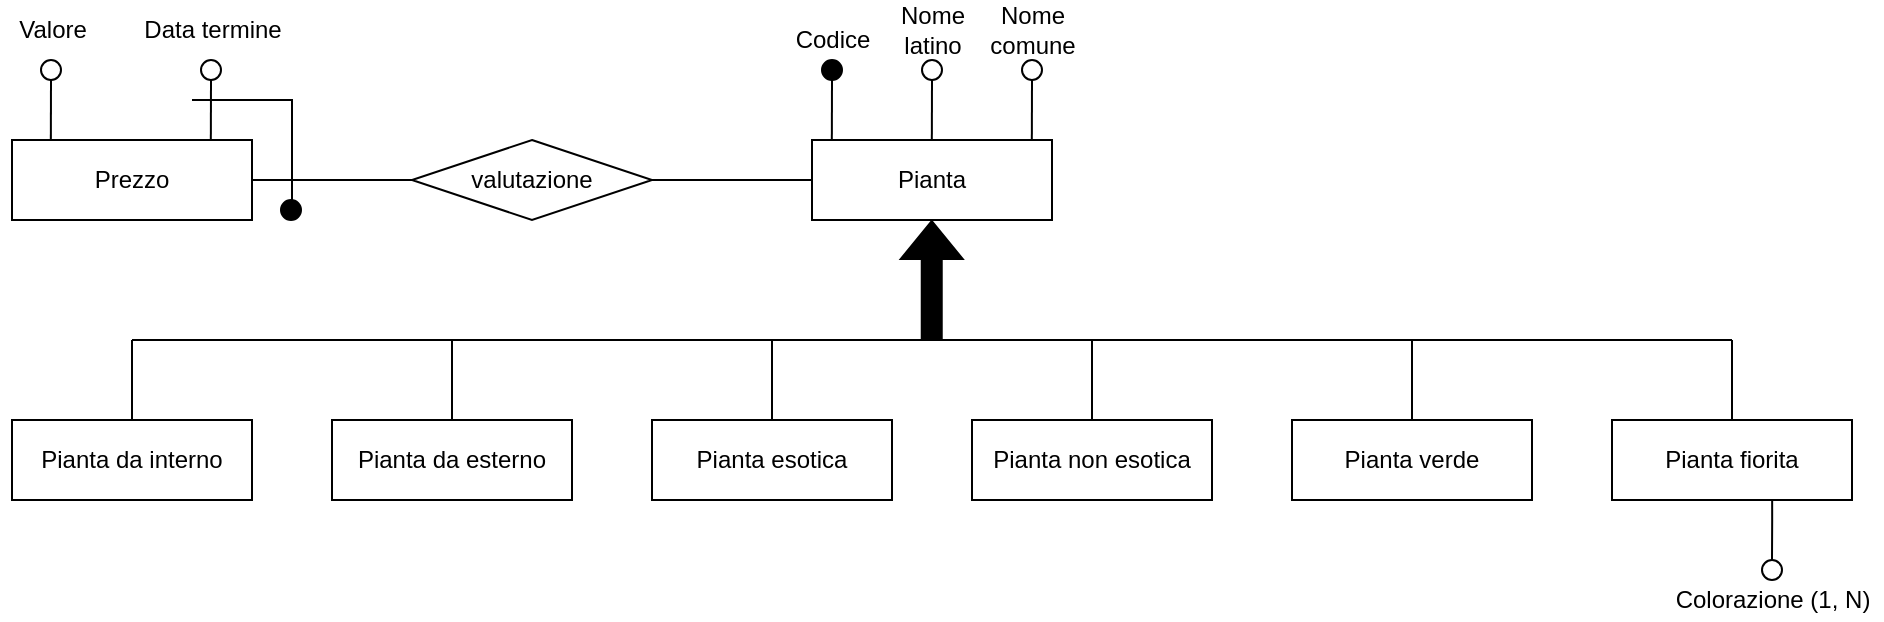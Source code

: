 <mxfile version="16.6.4" type="github">
  <diagram id="7JcDk_5Xcne25kUJDjaO" name="Page-1">
    <mxGraphModel dx="737" dy="505" grid="1" gridSize="10" guides="1" tooltips="1" connect="1" arrows="1" fold="1" page="1" pageScale="1" pageWidth="1169" pageHeight="827" math="0" shadow="0">
      <root>
        <mxCell id="0" />
        <mxCell id="1" parent="0" />
        <mxCell id="L1K0ubGPdQXraZR7r7xJ-1" value="Pianta da interno" style="rounded=0;whiteSpace=wrap;html=1;strokeWidth=1;perimeterSpacing=0;" vertex="1" parent="1">
          <mxGeometry x="80" y="260" width="120" height="40" as="geometry" />
        </mxCell>
        <mxCell id="L1K0ubGPdQXraZR7r7xJ-2" value="Pianta da esterno" style="rounded=0;whiteSpace=wrap;html=1;strokeWidth=1;perimeterSpacing=0;" vertex="1" parent="1">
          <mxGeometry x="240" y="260" width="120" height="40" as="geometry" />
        </mxCell>
        <mxCell id="L1K0ubGPdQXraZR7r7xJ-3" value="Pianta esotica" style="rounded=0;whiteSpace=wrap;html=1;strokeWidth=1;perimeterSpacing=0;" vertex="1" parent="1">
          <mxGeometry x="400" y="260" width="120" height="40" as="geometry" />
        </mxCell>
        <mxCell id="L1K0ubGPdQXraZR7r7xJ-4" value="Pianta" style="rounded=0;whiteSpace=wrap;html=1;strokeWidth=1;perimeterSpacing=0;" vertex="1" parent="1">
          <mxGeometry x="480" y="120" width="120" height="40" as="geometry" />
        </mxCell>
        <mxCell id="L1K0ubGPdQXraZR7r7xJ-5" value="Pianta non esotica" style="rounded=0;whiteSpace=wrap;html=1;strokeWidth=1;perimeterSpacing=0;" vertex="1" parent="1">
          <mxGeometry x="560" y="260" width="120" height="40" as="geometry" />
        </mxCell>
        <mxCell id="L1K0ubGPdQXraZR7r7xJ-6" value="Pianta verde" style="rounded=0;whiteSpace=wrap;html=1;strokeWidth=1;perimeterSpacing=0;" vertex="1" parent="1">
          <mxGeometry x="720" y="260" width="120" height="40" as="geometry" />
        </mxCell>
        <mxCell id="L1K0ubGPdQXraZR7r7xJ-7" value="Pianta fiorita" style="rounded=0;whiteSpace=wrap;html=1;strokeWidth=1;perimeterSpacing=0;" vertex="1" parent="1">
          <mxGeometry x="880" y="260" width="120" height="40" as="geometry" />
        </mxCell>
        <mxCell id="L1K0ubGPdQXraZR7r7xJ-8" value="" style="endArrow=none;html=1;rounded=0;" edge="1" parent="1">
          <mxGeometry width="50" height="50" relative="1" as="geometry">
            <mxPoint x="140" y="220" as="sourcePoint" />
            <mxPoint x="940" y="220" as="targetPoint" />
          </mxGeometry>
        </mxCell>
        <mxCell id="L1K0ubGPdQXraZR7r7xJ-9" value="" style="endArrow=none;html=1;rounded=0;exitX=0.5;exitY=0;exitDx=0;exitDy=0;" edge="1" parent="1" source="L1K0ubGPdQXraZR7r7xJ-7">
          <mxGeometry width="50" height="50" relative="1" as="geometry">
            <mxPoint x="950" y="270" as="sourcePoint" />
            <mxPoint x="940" y="220" as="targetPoint" />
          </mxGeometry>
        </mxCell>
        <mxCell id="L1K0ubGPdQXraZR7r7xJ-10" value="" style="endArrow=none;html=1;rounded=0;exitX=0.5;exitY=0;exitDx=0;exitDy=0;" edge="1" parent="1" source="L1K0ubGPdQXraZR7r7xJ-6">
          <mxGeometry width="50" height="50" relative="1" as="geometry">
            <mxPoint x="760" y="270" as="sourcePoint" />
            <mxPoint x="780" y="220" as="targetPoint" />
          </mxGeometry>
        </mxCell>
        <mxCell id="L1K0ubGPdQXraZR7r7xJ-11" value="" style="endArrow=none;html=1;rounded=0;exitX=0.5;exitY=0;exitDx=0;exitDy=0;" edge="1" parent="1" source="L1K0ubGPdQXraZR7r7xJ-5">
          <mxGeometry width="50" height="50" relative="1" as="geometry">
            <mxPoint x="590" y="270" as="sourcePoint" />
            <mxPoint x="620" y="220" as="targetPoint" />
          </mxGeometry>
        </mxCell>
        <mxCell id="L1K0ubGPdQXraZR7r7xJ-12" value="" style="endArrow=none;html=1;rounded=0;exitX=0.5;exitY=0;exitDx=0;exitDy=0;" edge="1" parent="1" source="L1K0ubGPdQXraZR7r7xJ-3">
          <mxGeometry width="50" height="50" relative="1" as="geometry">
            <mxPoint x="430" y="270" as="sourcePoint" />
            <mxPoint x="460" y="220" as="targetPoint" />
          </mxGeometry>
        </mxCell>
        <mxCell id="L1K0ubGPdQXraZR7r7xJ-13" value="" style="endArrow=none;html=1;rounded=0;exitX=0.5;exitY=0;exitDx=0;exitDy=0;" edge="1" parent="1" source="L1K0ubGPdQXraZR7r7xJ-2">
          <mxGeometry width="50" height="50" relative="1" as="geometry">
            <mxPoint x="260" y="270" as="sourcePoint" />
            <mxPoint x="300" y="220" as="targetPoint" />
          </mxGeometry>
        </mxCell>
        <mxCell id="L1K0ubGPdQXraZR7r7xJ-14" value="" style="endArrow=none;html=1;rounded=0;exitX=0.5;exitY=0;exitDx=0;exitDy=0;" edge="1" parent="1" source="L1K0ubGPdQXraZR7r7xJ-1">
          <mxGeometry width="50" height="50" relative="1" as="geometry">
            <mxPoint x="140" y="270" as="sourcePoint" />
            <mxPoint x="140" y="220" as="targetPoint" />
          </mxGeometry>
        </mxCell>
        <mxCell id="L1K0ubGPdQXraZR7r7xJ-15" value="" style="shape=flexArrow;endArrow=classic;html=1;rounded=0;fillColor=#000000;" edge="1" parent="1">
          <mxGeometry width="50" height="50" relative="1" as="geometry">
            <mxPoint x="539.87" y="220" as="sourcePoint" />
            <mxPoint x="539.87" y="160" as="targetPoint" />
          </mxGeometry>
        </mxCell>
        <mxCell id="L1K0ubGPdQXraZR7r7xJ-16" value="" style="endArrow=none;html=1;rounded=0;fillColor=#000000;entryX=0.166;entryY=0;entryDx=0;entryDy=0;entryPerimeter=0;exitX=0.5;exitY=1;exitDx=0;exitDy=0;" edge="1" parent="1" source="L1K0ubGPdQXraZR7r7xJ-17">
          <mxGeometry width="50" height="50" relative="1" as="geometry">
            <mxPoint x="490" y="100" as="sourcePoint" />
            <mxPoint x="489.92" y="120" as="targetPoint" />
          </mxGeometry>
        </mxCell>
        <mxCell id="L1K0ubGPdQXraZR7r7xJ-17" value="" style="ellipse;whiteSpace=wrap;html=1;aspect=fixed;strokeWidth=1;fillColor=#000000;" vertex="1" parent="1">
          <mxGeometry x="485" y="80" width="10" height="10" as="geometry" />
        </mxCell>
        <mxCell id="L1K0ubGPdQXraZR7r7xJ-18" value="Codice" style="text;html=1;align=center;verticalAlign=middle;resizable=0;points=[];autosize=1;strokeColor=none;fillColor=none;" vertex="1" parent="1">
          <mxGeometry x="465" y="60" width="50" height="20" as="geometry" />
        </mxCell>
        <mxCell id="L1K0ubGPdQXraZR7r7xJ-19" value="" style="endArrow=none;html=1;rounded=0;fillColor=#000000;entryX=0.166;entryY=0;entryDx=0;entryDy=0;entryPerimeter=0;exitX=0.5;exitY=1;exitDx=0;exitDy=0;" edge="1" parent="1" source="L1K0ubGPdQXraZR7r7xJ-20">
          <mxGeometry width="50" height="50" relative="1" as="geometry">
            <mxPoint x="540" y="100" as="sourcePoint" />
            <mxPoint x="539.92" y="120" as="targetPoint" />
          </mxGeometry>
        </mxCell>
        <mxCell id="L1K0ubGPdQXraZR7r7xJ-20" value="" style="ellipse;whiteSpace=wrap;html=1;aspect=fixed;strokeWidth=1;fillColor=none;" vertex="1" parent="1">
          <mxGeometry x="535" y="80" width="10" height="10" as="geometry" />
        </mxCell>
        <mxCell id="L1K0ubGPdQXraZR7r7xJ-21" value="Nome &lt;br&gt;latino" style="text;html=1;align=center;verticalAlign=middle;resizable=0;points=[];autosize=1;strokeColor=none;fillColor=none;" vertex="1" parent="1">
          <mxGeometry x="515" y="50" width="50" height="30" as="geometry" />
        </mxCell>
        <mxCell id="L1K0ubGPdQXraZR7r7xJ-22" value="" style="endArrow=none;html=1;rounded=0;fillColor=#000000;entryX=0.166;entryY=0;entryDx=0;entryDy=0;entryPerimeter=0;exitX=0.5;exitY=1;exitDx=0;exitDy=0;" edge="1" parent="1" source="L1K0ubGPdQXraZR7r7xJ-23">
          <mxGeometry width="50" height="50" relative="1" as="geometry">
            <mxPoint x="590" y="100" as="sourcePoint" />
            <mxPoint x="589.92" y="120" as="targetPoint" />
          </mxGeometry>
        </mxCell>
        <mxCell id="L1K0ubGPdQXraZR7r7xJ-23" value="" style="ellipse;whiteSpace=wrap;html=1;aspect=fixed;strokeWidth=1;fillColor=none;" vertex="1" parent="1">
          <mxGeometry x="585" y="80" width="10" height="10" as="geometry" />
        </mxCell>
        <mxCell id="L1K0ubGPdQXraZR7r7xJ-24" value="Nome &lt;br&gt;comune" style="text;html=1;align=center;verticalAlign=middle;resizable=0;points=[];autosize=1;strokeColor=none;fillColor=none;" vertex="1" parent="1">
          <mxGeometry x="560" y="50" width="60" height="30" as="geometry" />
        </mxCell>
        <mxCell id="L1K0ubGPdQXraZR7r7xJ-25" value="" style="endArrow=none;html=1;rounded=0;fillColor=#000000;entryX=0.5;entryY=0;entryDx=0;entryDy=0;" edge="1" parent="1" target="L1K0ubGPdQXraZR7r7xJ-26">
          <mxGeometry width="50" height="50" relative="1" as="geometry">
            <mxPoint x="960.08" y="300" as="sourcePoint" />
            <mxPoint x="960.0" y="320" as="targetPoint" />
            <Array as="points">
              <mxPoint x="960.09" y="310" />
            </Array>
          </mxGeometry>
        </mxCell>
        <mxCell id="L1K0ubGPdQXraZR7r7xJ-26" value="" style="ellipse;whiteSpace=wrap;html=1;aspect=fixed;strokeWidth=1;fillColor=none;" vertex="1" parent="1">
          <mxGeometry x="955" y="330" width="10" height="10" as="geometry" />
        </mxCell>
        <mxCell id="L1K0ubGPdQXraZR7r7xJ-27" value="Colorazione (1, N)" style="text;html=1;align=center;verticalAlign=middle;resizable=0;points=[];autosize=1;strokeColor=none;fillColor=none;" vertex="1" parent="1">
          <mxGeometry x="905" y="340" width="110" height="20" as="geometry" />
        </mxCell>
        <mxCell id="L1K0ubGPdQXraZR7r7xJ-28" value="Prezzo" style="rounded=0;whiteSpace=wrap;html=1;strokeWidth=1;perimeterSpacing=0;" vertex="1" parent="1">
          <mxGeometry x="80" y="120" width="120" height="40" as="geometry" />
        </mxCell>
        <mxCell id="L1K0ubGPdQXraZR7r7xJ-29" value="valutazione" style="rhombus;whiteSpace=wrap;html=1;" vertex="1" parent="1">
          <mxGeometry x="280" y="120" width="120" height="40" as="geometry" />
        </mxCell>
        <mxCell id="L1K0ubGPdQXraZR7r7xJ-30" value="" style="endArrow=none;html=1;rounded=0;entryX=0;entryY=0.5;entryDx=0;entryDy=0;exitX=1;exitY=0.5;exitDx=0;exitDy=0;" edge="1" parent="1" source="L1K0ubGPdQXraZR7r7xJ-29" target="L1K0ubGPdQXraZR7r7xJ-4">
          <mxGeometry width="50" height="50" relative="1" as="geometry">
            <mxPoint x="370" y="240" as="sourcePoint" />
            <mxPoint x="420" y="190" as="targetPoint" />
          </mxGeometry>
        </mxCell>
        <mxCell id="L1K0ubGPdQXraZR7r7xJ-31" value="" style="endArrow=none;html=1;rounded=0;entryX=1;entryY=0.5;entryDx=0;entryDy=0;exitX=0;exitY=0.5;exitDx=0;exitDy=0;" edge="1" parent="1" source="L1K0ubGPdQXraZR7r7xJ-29" target="L1K0ubGPdQXraZR7r7xJ-28">
          <mxGeometry width="50" height="50" relative="1" as="geometry">
            <mxPoint x="370" y="240" as="sourcePoint" />
            <mxPoint x="420" y="190" as="targetPoint" />
          </mxGeometry>
        </mxCell>
        <mxCell id="L1K0ubGPdQXraZR7r7xJ-32" value="" style="endArrow=none;html=1;rounded=0;fillColor=#000000;entryX=0.166;entryY=0;entryDx=0;entryDy=0;entryPerimeter=0;exitX=0.5;exitY=1;exitDx=0;exitDy=0;" edge="1" parent="1" source="L1K0ubGPdQXraZR7r7xJ-33">
          <mxGeometry width="50" height="50" relative="1" as="geometry">
            <mxPoint x="99.5" y="100" as="sourcePoint" />
            <mxPoint x="99.42" y="120" as="targetPoint" />
          </mxGeometry>
        </mxCell>
        <mxCell id="L1K0ubGPdQXraZR7r7xJ-33" value="" style="ellipse;whiteSpace=wrap;html=1;aspect=fixed;strokeWidth=1;fillColor=none;" vertex="1" parent="1">
          <mxGeometry x="94.5" y="80" width="10" height="10" as="geometry" />
        </mxCell>
        <mxCell id="L1K0ubGPdQXraZR7r7xJ-34" value="" style="endArrow=none;html=1;rounded=0;fillColor=#000000;entryX=0.166;entryY=0;entryDx=0;entryDy=0;entryPerimeter=0;exitX=0.5;exitY=1;exitDx=0;exitDy=0;" edge="1" parent="1" source="L1K0ubGPdQXraZR7r7xJ-35">
          <mxGeometry width="50" height="50" relative="1" as="geometry">
            <mxPoint x="179.5" y="100" as="sourcePoint" />
            <mxPoint x="179.42" y="120" as="targetPoint" />
          </mxGeometry>
        </mxCell>
        <mxCell id="L1K0ubGPdQXraZR7r7xJ-35" value="" style="ellipse;whiteSpace=wrap;html=1;aspect=fixed;strokeWidth=1;fillColor=none;" vertex="1" parent="1">
          <mxGeometry x="174.5" y="80" width="10" height="10" as="geometry" />
        </mxCell>
        <mxCell id="L1K0ubGPdQXraZR7r7xJ-36" value="Data termine" style="text;html=1;align=center;verticalAlign=middle;resizable=0;points=[];autosize=1;strokeColor=none;fillColor=none;" vertex="1" parent="1">
          <mxGeometry x="139.5" y="55" width="80" height="20" as="geometry" />
        </mxCell>
        <mxCell id="L1K0ubGPdQXraZR7r7xJ-37" value="Valore" style="text;html=1;align=center;verticalAlign=middle;resizable=0;points=[];autosize=1;strokeColor=none;fillColor=none;" vertex="1" parent="1">
          <mxGeometry x="74.5" y="55" width="50" height="20" as="geometry" />
        </mxCell>
        <mxCell id="L1K0ubGPdQXraZR7r7xJ-38" value="" style="endArrow=none;html=1;rounded=0;" edge="1" parent="1">
          <mxGeometry width="50" height="50" relative="1" as="geometry">
            <mxPoint x="170" y="100" as="sourcePoint" />
            <mxPoint x="220" y="150" as="targetPoint" />
            <Array as="points">
              <mxPoint x="220" y="100" />
            </Array>
          </mxGeometry>
        </mxCell>
        <mxCell id="L1K0ubGPdQXraZR7r7xJ-39" value="" style="ellipse;whiteSpace=wrap;html=1;aspect=fixed;strokeWidth=1;fillColor=#000000;" vertex="1" parent="1">
          <mxGeometry x="214.5" y="150" width="10" height="10" as="geometry" />
        </mxCell>
      </root>
    </mxGraphModel>
  </diagram>
</mxfile>
